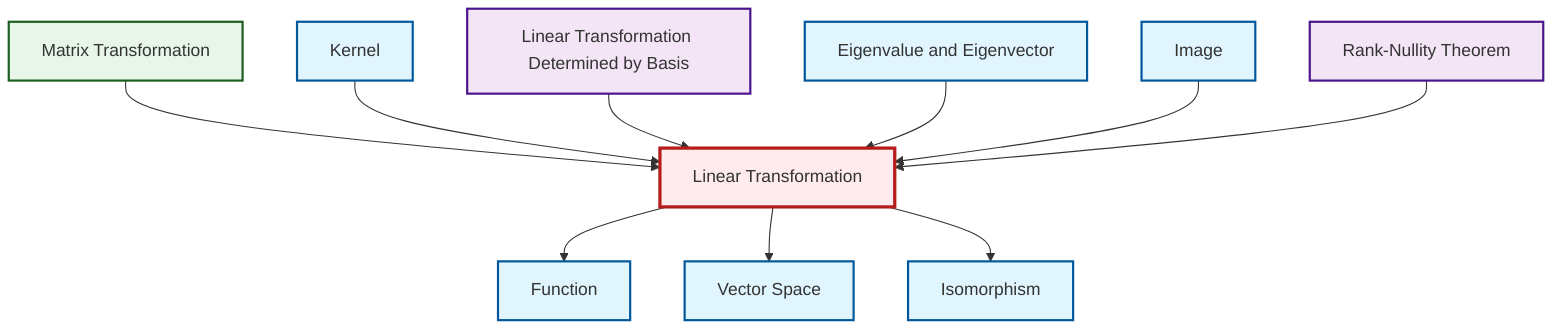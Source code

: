 graph TD
    classDef definition fill:#e1f5fe,stroke:#01579b,stroke-width:2px
    classDef theorem fill:#f3e5f5,stroke:#4a148c,stroke-width:2px
    classDef axiom fill:#fff3e0,stroke:#e65100,stroke-width:2px
    classDef example fill:#e8f5e9,stroke:#1b5e20,stroke-width:2px
    classDef current fill:#ffebee,stroke:#b71c1c,stroke-width:3px
    def-kernel["Kernel"]:::definition
    thm-linear-transformation-basis["Linear Transformation Determined by Basis"]:::theorem
    ex-matrix-transformation["Matrix Transformation"]:::example
    def-vector-space["Vector Space"]:::definition
    def-isomorphism["Isomorphism"]:::definition
    def-function["Function"]:::definition
    def-image["Image"]:::definition
    thm-rank-nullity["Rank-Nullity Theorem"]:::theorem
    def-linear-transformation["Linear Transformation"]:::definition
    def-eigenvalue-eigenvector["Eigenvalue and Eigenvector"]:::definition
    def-linear-transformation --> def-function
    ex-matrix-transformation --> def-linear-transformation
    def-linear-transformation --> def-vector-space
    def-kernel --> def-linear-transformation
    thm-linear-transformation-basis --> def-linear-transformation
    def-eigenvalue-eigenvector --> def-linear-transformation
    def-image --> def-linear-transformation
    def-linear-transformation --> def-isomorphism
    thm-rank-nullity --> def-linear-transformation
    class def-linear-transformation current